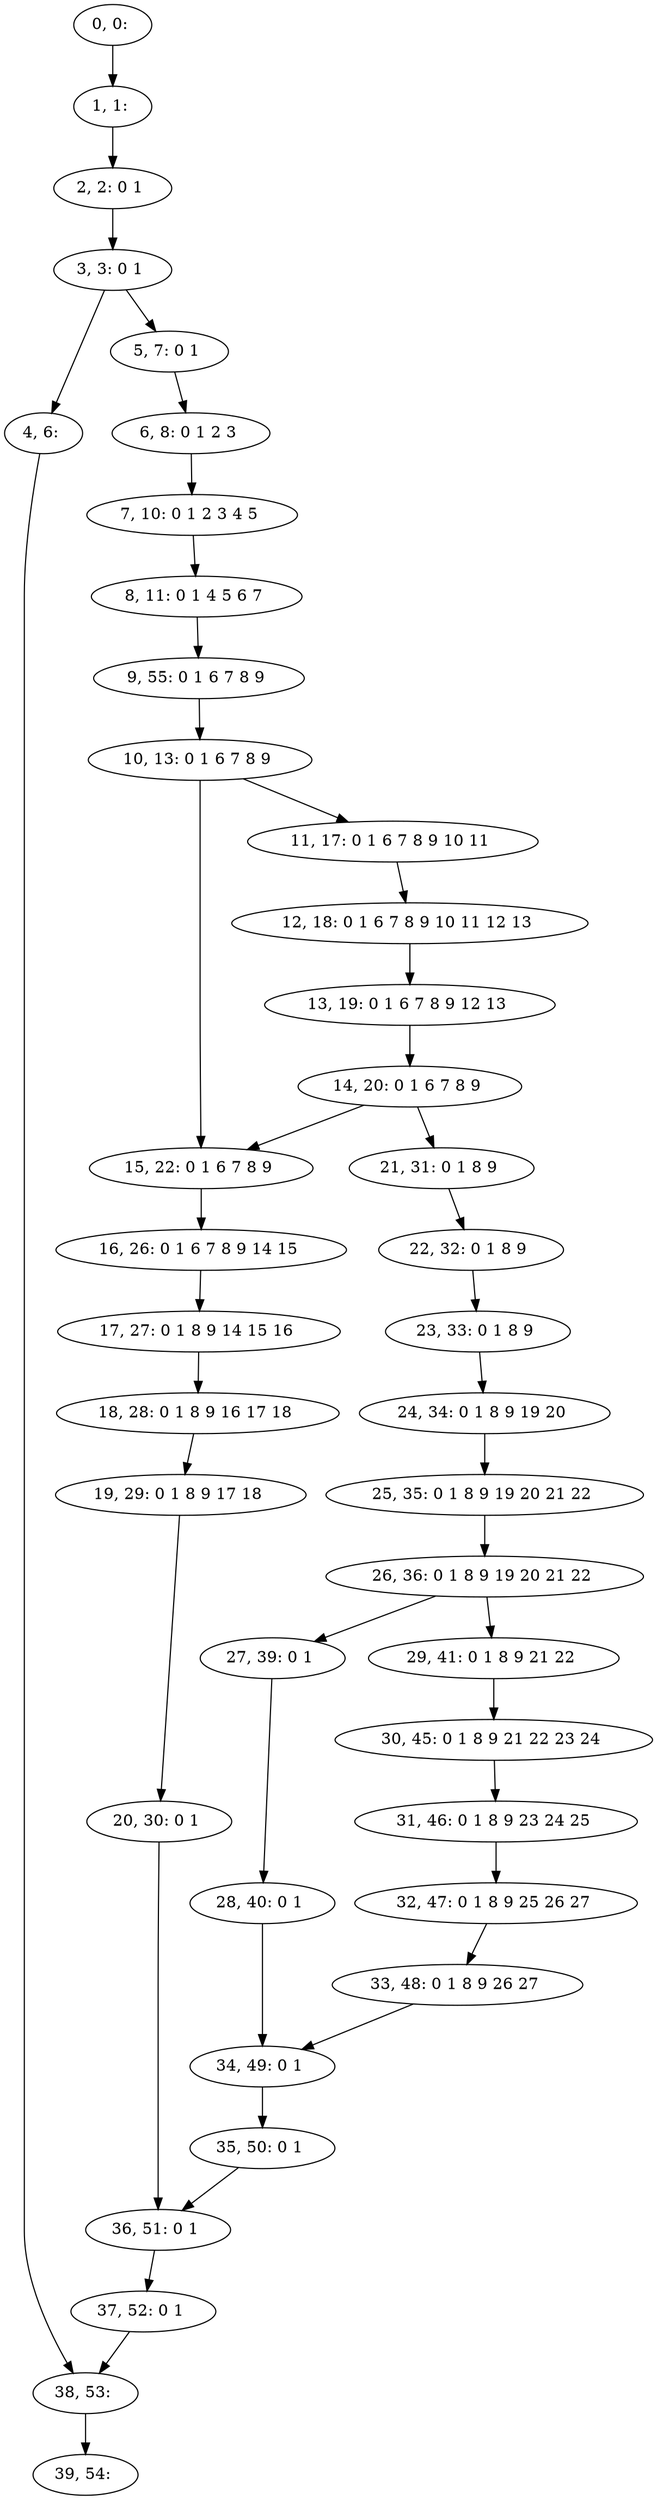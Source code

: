 digraph G {
0[label="0, 0: "];
1[label="1, 1: "];
2[label="2, 2: 0 1 "];
3[label="3, 3: 0 1 "];
4[label="4, 6: "];
5[label="5, 7: 0 1 "];
6[label="6, 8: 0 1 2 3 "];
7[label="7, 10: 0 1 2 3 4 5 "];
8[label="8, 11: 0 1 4 5 6 7 "];
9[label="9, 55: 0 1 6 7 8 9 "];
10[label="10, 13: 0 1 6 7 8 9 "];
11[label="11, 17: 0 1 6 7 8 9 10 11 "];
12[label="12, 18: 0 1 6 7 8 9 10 11 12 13 "];
13[label="13, 19: 0 1 6 7 8 9 12 13 "];
14[label="14, 20: 0 1 6 7 8 9 "];
15[label="15, 22: 0 1 6 7 8 9 "];
16[label="16, 26: 0 1 6 7 8 9 14 15 "];
17[label="17, 27: 0 1 8 9 14 15 16 "];
18[label="18, 28: 0 1 8 9 16 17 18 "];
19[label="19, 29: 0 1 8 9 17 18 "];
20[label="20, 30: 0 1 "];
21[label="21, 31: 0 1 8 9 "];
22[label="22, 32: 0 1 8 9 "];
23[label="23, 33: 0 1 8 9 "];
24[label="24, 34: 0 1 8 9 19 20 "];
25[label="25, 35: 0 1 8 9 19 20 21 22 "];
26[label="26, 36: 0 1 8 9 19 20 21 22 "];
27[label="27, 39: 0 1 "];
28[label="28, 40: 0 1 "];
29[label="29, 41: 0 1 8 9 21 22 "];
30[label="30, 45: 0 1 8 9 21 22 23 24 "];
31[label="31, 46: 0 1 8 9 23 24 25 "];
32[label="32, 47: 0 1 8 9 25 26 27 "];
33[label="33, 48: 0 1 8 9 26 27 "];
34[label="34, 49: 0 1 "];
35[label="35, 50: 0 1 "];
36[label="36, 51: 0 1 "];
37[label="37, 52: 0 1 "];
38[label="38, 53: "];
39[label="39, 54: "];
0->1 ;
1->2 ;
2->3 ;
3->4 ;
3->5 ;
4->38 ;
5->6 ;
6->7 ;
7->8 ;
8->9 ;
9->10 ;
10->11 ;
10->15 ;
11->12 ;
12->13 ;
13->14 ;
14->15 ;
14->21 ;
15->16 ;
16->17 ;
17->18 ;
18->19 ;
19->20 ;
20->36 ;
21->22 ;
22->23 ;
23->24 ;
24->25 ;
25->26 ;
26->27 ;
26->29 ;
27->28 ;
28->34 ;
29->30 ;
30->31 ;
31->32 ;
32->33 ;
33->34 ;
34->35 ;
35->36 ;
36->37 ;
37->38 ;
38->39 ;
}
